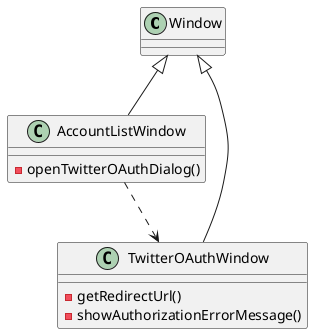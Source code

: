 @startuml window

class Window

class AccountListWindow{
    - openTwitterOAuthDialog()
}

class TwitterOAuthWindow{
    - getRedirectUrl()
    - showAuthorizationErrorMessage()
}

Window <|-- AccountListWindow
Window <|-- TwitterOAuthWindow
AccountListWindow ..> TwitterOAuthWindow

@enduml